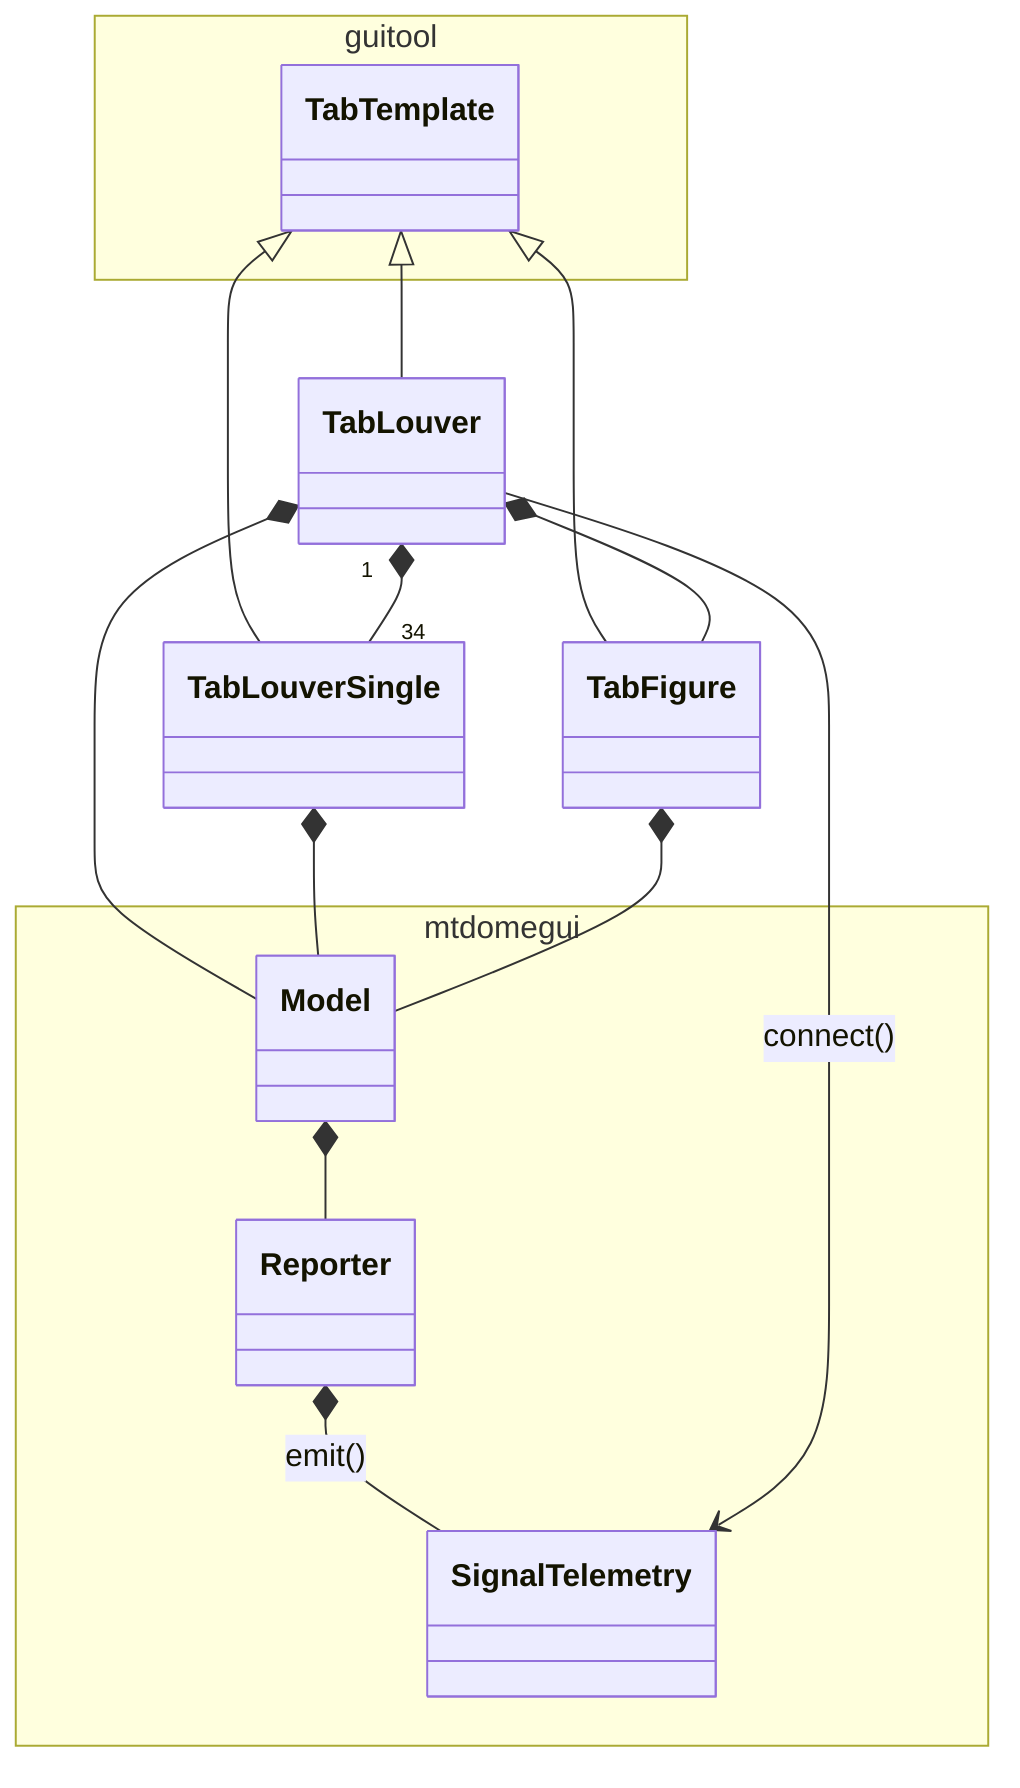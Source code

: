classDiagram

namespace guitool {
  class TabTemplate
}

namespace mtdomegui {
  class Model
  class Reporter
  class SignalTelemetry
}

Model *-- Reporter

Reporter *-- SignalTelemetry : emit()

TabTemplate <|-- TabLouver
TabTemplate <|-- TabLouverSingle
TabTemplate <|-- TabFigure

TabLouver *-- Model
TabLouver "1" *-- "34" TabLouverSingle
TabLouver *-- TabFigure
TabLouver --> SignalTelemetry : connect()

TabLouverSingle *-- Model

TabFigure *-- Model